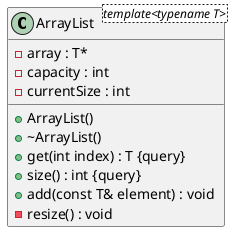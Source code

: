 @startuml





/' Objects '/

class ArrayList <template<typename T>> {
	+ArrayList()
	+~ArrayList()
	+get(int index) : T {query}
	-array : T*
	-capacity : int
	-currentSize : int
	+size() : int {query}
	+add(const T& element) : void
	-resize() : void
}





/' Inheritance relationships '/




/' Aggregation relationships '/





/' Nested objects '/



@enduml
